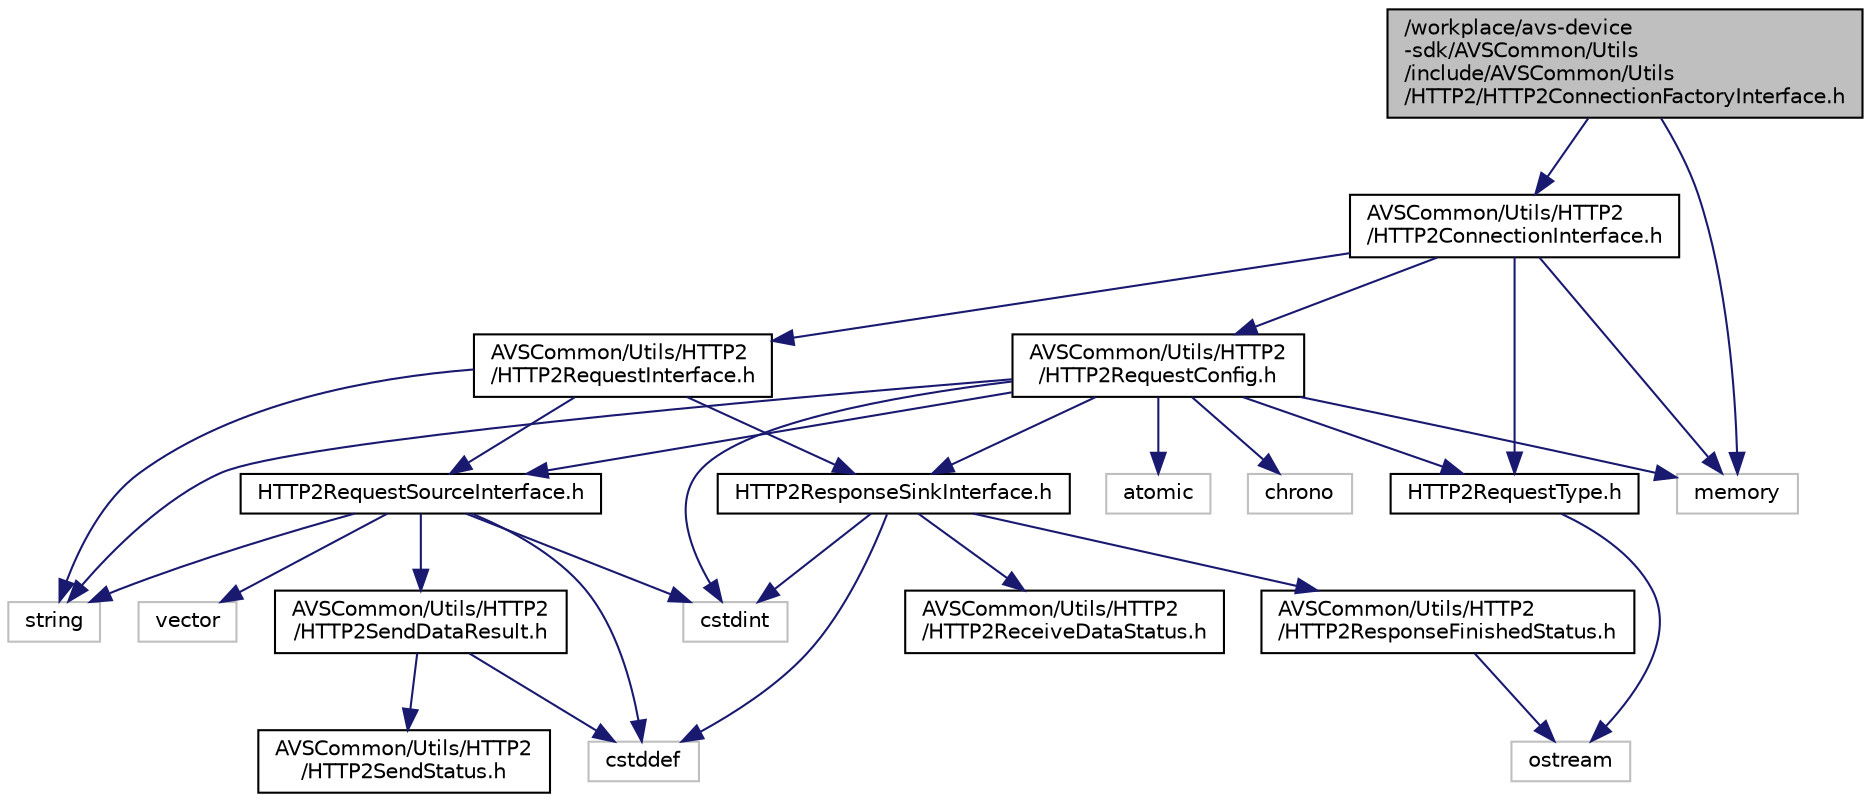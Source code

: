 digraph "/workplace/avs-device-sdk/AVSCommon/Utils/include/AVSCommon/Utils/HTTP2/HTTP2ConnectionFactoryInterface.h"
{
  edge [fontname="Helvetica",fontsize="10",labelfontname="Helvetica",labelfontsize="10"];
  node [fontname="Helvetica",fontsize="10",shape=record];
  Node0 [label="/workplace/avs-device\l-sdk/AVSCommon/Utils\l/include/AVSCommon/Utils\l/HTTP2/HTTP2ConnectionFactoryInterface.h",height=0.2,width=0.4,color="black", fillcolor="grey75", style="filled", fontcolor="black"];
  Node0 -> Node1 [color="midnightblue",fontsize="10",style="solid",fontname="Helvetica"];
  Node1 [label="memory",height=0.2,width=0.4,color="grey75", fillcolor="white", style="filled"];
  Node0 -> Node2 [color="midnightblue",fontsize="10",style="solid",fontname="Helvetica"];
  Node2 [label="AVSCommon/Utils/HTTP2\l/HTTP2ConnectionInterface.h",height=0.2,width=0.4,color="black", fillcolor="white", style="filled",URL="$_h_t_t_p2_connection_interface_8h.html"];
  Node2 -> Node1 [color="midnightblue",fontsize="10",style="solid",fontname="Helvetica"];
  Node2 -> Node3 [color="midnightblue",fontsize="10",style="solid",fontname="Helvetica"];
  Node3 [label="AVSCommon/Utils/HTTP2\l/HTTP2RequestConfig.h",height=0.2,width=0.4,color="black", fillcolor="white", style="filled",URL="$_h_t_t_p2_request_config_8h.html"];
  Node3 -> Node4 [color="midnightblue",fontsize="10",style="solid",fontname="Helvetica"];
  Node4 [label="atomic",height=0.2,width=0.4,color="grey75", fillcolor="white", style="filled"];
  Node3 -> Node5 [color="midnightblue",fontsize="10",style="solid",fontname="Helvetica"];
  Node5 [label="chrono",height=0.2,width=0.4,color="grey75", fillcolor="white", style="filled"];
  Node3 -> Node6 [color="midnightblue",fontsize="10",style="solid",fontname="Helvetica"];
  Node6 [label="cstdint",height=0.2,width=0.4,color="grey75", fillcolor="white", style="filled"];
  Node3 -> Node1 [color="midnightblue",fontsize="10",style="solid",fontname="Helvetica"];
  Node3 -> Node7 [color="midnightblue",fontsize="10",style="solid",fontname="Helvetica"];
  Node7 [label="string",height=0.2,width=0.4,color="grey75", fillcolor="white", style="filled"];
  Node3 -> Node8 [color="midnightblue",fontsize="10",style="solid",fontname="Helvetica"];
  Node8 [label="HTTP2RequestType.h",height=0.2,width=0.4,color="black", fillcolor="white", style="filled",URL="$_h_t_t_p2_request_type_8h.html"];
  Node8 -> Node9 [color="midnightblue",fontsize="10",style="solid",fontname="Helvetica"];
  Node9 [label="ostream",height=0.2,width=0.4,color="grey75", fillcolor="white", style="filled"];
  Node3 -> Node10 [color="midnightblue",fontsize="10",style="solid",fontname="Helvetica"];
  Node10 [label="HTTP2RequestSourceInterface.h",height=0.2,width=0.4,color="black", fillcolor="white", style="filled",URL="$_h_t_t_p2_request_source_interface_8h.html"];
  Node10 -> Node11 [color="midnightblue",fontsize="10",style="solid",fontname="Helvetica"];
  Node11 [label="cstddef",height=0.2,width=0.4,color="grey75", fillcolor="white", style="filled"];
  Node10 -> Node6 [color="midnightblue",fontsize="10",style="solid",fontname="Helvetica"];
  Node10 -> Node7 [color="midnightblue",fontsize="10",style="solid",fontname="Helvetica"];
  Node10 -> Node12 [color="midnightblue",fontsize="10",style="solid",fontname="Helvetica"];
  Node12 [label="vector",height=0.2,width=0.4,color="grey75", fillcolor="white", style="filled"];
  Node10 -> Node13 [color="midnightblue",fontsize="10",style="solid",fontname="Helvetica"];
  Node13 [label="AVSCommon/Utils/HTTP2\l/HTTP2SendDataResult.h",height=0.2,width=0.4,color="black", fillcolor="white", style="filled",URL="$_h_t_t_p2_send_data_result_8h.html"];
  Node13 -> Node11 [color="midnightblue",fontsize="10",style="solid",fontname="Helvetica"];
  Node13 -> Node14 [color="midnightblue",fontsize="10",style="solid",fontname="Helvetica"];
  Node14 [label="AVSCommon/Utils/HTTP2\l/HTTP2SendStatus.h",height=0.2,width=0.4,color="black", fillcolor="white", style="filled",URL="$_h_t_t_p2_send_status_8h.html"];
  Node3 -> Node15 [color="midnightblue",fontsize="10",style="solid",fontname="Helvetica"];
  Node15 [label="HTTP2ResponseSinkInterface.h",height=0.2,width=0.4,color="black", fillcolor="white", style="filled",URL="$_h_t_t_p2_response_sink_interface_8h.html"];
  Node15 -> Node11 [color="midnightblue",fontsize="10",style="solid",fontname="Helvetica"];
  Node15 -> Node6 [color="midnightblue",fontsize="10",style="solid",fontname="Helvetica"];
  Node15 -> Node16 [color="midnightblue",fontsize="10",style="solid",fontname="Helvetica"];
  Node16 [label="AVSCommon/Utils/HTTP2\l/HTTP2ReceiveDataStatus.h",height=0.2,width=0.4,color="black", fillcolor="white", style="filled",URL="$_h_t_t_p2_receive_data_status_8h.html"];
  Node15 -> Node17 [color="midnightblue",fontsize="10",style="solid",fontname="Helvetica"];
  Node17 [label="AVSCommon/Utils/HTTP2\l/HTTP2ResponseFinishedStatus.h",height=0.2,width=0.4,color="black", fillcolor="white", style="filled",URL="$_h_t_t_p2_response_finished_status_8h.html"];
  Node17 -> Node9 [color="midnightblue",fontsize="10",style="solid",fontname="Helvetica"];
  Node2 -> Node18 [color="midnightblue",fontsize="10",style="solid",fontname="Helvetica"];
  Node18 [label="AVSCommon/Utils/HTTP2\l/HTTP2RequestInterface.h",height=0.2,width=0.4,color="black", fillcolor="white", style="filled",URL="$_h_t_t_p2_request_interface_8h.html"];
  Node18 -> Node7 [color="midnightblue",fontsize="10",style="solid",fontname="Helvetica"];
  Node18 -> Node10 [color="midnightblue",fontsize="10",style="solid",fontname="Helvetica"];
  Node18 -> Node15 [color="midnightblue",fontsize="10",style="solid",fontname="Helvetica"];
  Node2 -> Node8 [color="midnightblue",fontsize="10",style="solid",fontname="Helvetica"];
}
